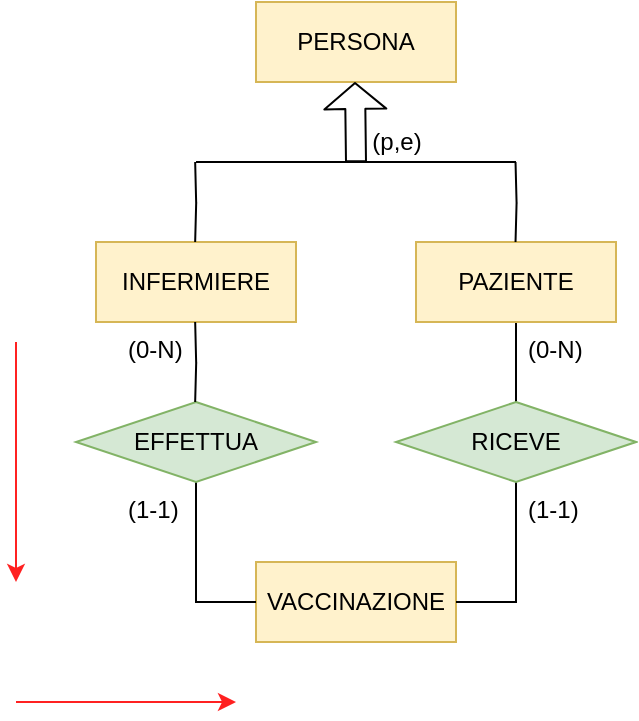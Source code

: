 <mxfile version="14.8.5" type="device"><diagram id="QbQQcN0SAOOBrE9AgQFX" name="Page-1"><mxGraphModel dx="1038" dy="575" grid="1" gridSize="10" guides="1" tooltips="1" connect="1" arrows="1" fold="1" page="1" pageScale="1" pageWidth="827" pageHeight="1169" math="0" shadow="0"><root><mxCell id="0"/><mxCell id="1" parent="0"/><mxCell id="dHP2cFrB0GIIFhWbW31G-1" value="PERSONA" style="whiteSpace=wrap;html=1;align=center;fillColor=#fff2cc;strokeColor=#d6b656;" vertex="1" parent="1"><mxGeometry x="350" y="190" width="100" height="40" as="geometry"/></mxCell><mxCell id="dHP2cFrB0GIIFhWbW31G-3" value="" style="shape=flexArrow;endArrow=classic;html=1;fontSize=9;endSize=4;" edge="1" parent="1"><mxGeometry width="50" height="50" relative="1" as="geometry"><mxPoint x="400" y="270" as="sourcePoint"/><mxPoint x="399.5" y="230" as="targetPoint"/></mxGeometry></mxCell><mxCell id="dHP2cFrB0GIIFhWbW31G-4" value="" style="endArrow=none;html=1;fontSize=9;endSize=4;" edge="1" parent="1"><mxGeometry width="50" height="50" relative="1" as="geometry"><mxPoint x="320" y="270" as="sourcePoint"/><mxPoint x="480" y="270" as="targetPoint"/></mxGeometry></mxCell><mxCell id="dHP2cFrB0GIIFhWbW31G-5" value="(p,e)" style="text;html=1;align=center;verticalAlign=middle;resizable=0;points=[];autosize=1;strokeColor=none;fontSize=12;" vertex="1" parent="1"><mxGeometry x="400" y="250" width="40" height="20" as="geometry"/></mxCell><mxCell id="dHP2cFrB0GIIFhWbW31G-6" value="INFERMIERE" style="whiteSpace=wrap;html=1;align=center;fontSize=12;fillColor=#fff2cc;strokeColor=#d6b656;" vertex="1" parent="1"><mxGeometry x="270" y="310" width="100" height="40" as="geometry"/></mxCell><mxCell id="dHP2cFrB0GIIFhWbW31G-7" style="edgeStyle=orthogonalEdgeStyle;rounded=0;orthogonalLoop=1;jettySize=auto;html=1;exitX=0.5;exitY=1;exitDx=0;exitDy=0;entryX=0.5;entryY=0;entryDx=0;entryDy=0;endArrow=none;endFill=0;" edge="1" parent="1" source="dHP2cFrB0GIIFhWbW31G-8" target="dHP2cFrB0GIIFhWbW31G-16"><mxGeometry relative="1" as="geometry"/></mxCell><mxCell id="dHP2cFrB0GIIFhWbW31G-8" value="PAZIENTE" style="whiteSpace=wrap;html=1;align=center;fontSize=12;fillColor=#fff2cc;strokeColor=#d6b656;" vertex="1" parent="1"><mxGeometry x="430" y="310" width="100" height="40" as="geometry"/></mxCell><mxCell id="dHP2cFrB0GIIFhWbW31G-12" value="VACCINAZIONE" style="whiteSpace=wrap;html=1;align=center;fillColor=#fff2cc;strokeColor=#d6b656;" vertex="1" parent="1"><mxGeometry x="350" y="470" width="100" height="40" as="geometry"/></mxCell><mxCell id="dHP2cFrB0GIIFhWbW31G-13" style="edgeStyle=orthogonalEdgeStyle;rounded=0;orthogonalLoop=1;jettySize=auto;html=1;exitX=0.5;exitY=1;exitDx=0;exitDy=0;entryX=0;entryY=0.5;entryDx=0;entryDy=0;endArrow=none;endFill=0;" edge="1" parent="1" source="dHP2cFrB0GIIFhWbW31G-14" target="dHP2cFrB0GIIFhWbW31G-12"><mxGeometry relative="1" as="geometry"/></mxCell><mxCell id="dHP2cFrB0GIIFhWbW31G-14" value="EFFETTUA" style="shape=rhombus;perimeter=rhombusPerimeter;whiteSpace=wrap;html=1;align=center;fillColor=#d5e8d4;strokeColor=#82b366;" vertex="1" parent="1"><mxGeometry x="260" y="390" width="120" height="40" as="geometry"/></mxCell><mxCell id="dHP2cFrB0GIIFhWbW31G-15" style="edgeStyle=orthogonalEdgeStyle;rounded=0;orthogonalLoop=1;jettySize=auto;html=1;exitX=0.5;exitY=1;exitDx=0;exitDy=0;entryX=1;entryY=0.5;entryDx=0;entryDy=0;endArrow=none;endFill=0;" edge="1" parent="1" source="dHP2cFrB0GIIFhWbW31G-16" target="dHP2cFrB0GIIFhWbW31G-12"><mxGeometry relative="1" as="geometry"/></mxCell><mxCell id="dHP2cFrB0GIIFhWbW31G-16" value="RICEVE" style="shape=rhombus;perimeter=rhombusPerimeter;whiteSpace=wrap;html=1;align=center;fillColor=#d5e8d4;strokeColor=#82b366;" vertex="1" parent="1"><mxGeometry x="420" y="390" width="120" height="40" as="geometry"/></mxCell><mxCell id="dHP2cFrB0GIIFhWbW31G-17" style="edgeStyle=orthogonalEdgeStyle;rounded=0;orthogonalLoop=1;jettySize=auto;html=1;exitX=0.5;exitY=0;exitDx=0;exitDy=0;entryX=0.5;entryY=1;entryDx=0;entryDy=0;fontSize=9;startArrow=none;startFill=0;endArrow=none;endFill=0;endSize=4;" edge="1" parent="1"><mxGeometry relative="1" as="geometry"><mxPoint x="319.58" y="310" as="sourcePoint"/><mxPoint x="319.58" y="270" as="targetPoint"/></mxGeometry></mxCell><mxCell id="dHP2cFrB0GIIFhWbW31G-18" style="edgeStyle=orthogonalEdgeStyle;rounded=0;orthogonalLoop=1;jettySize=auto;html=1;exitX=0.5;exitY=0;exitDx=0;exitDy=0;entryX=0.5;entryY=1;entryDx=0;entryDy=0;fontSize=9;startArrow=none;startFill=0;endArrow=none;endFill=0;endSize=4;" edge="1" parent="1"><mxGeometry relative="1" as="geometry"><mxPoint x="479.76" y="310" as="sourcePoint"/><mxPoint x="479.76" y="270" as="targetPoint"/></mxGeometry></mxCell><mxCell id="dHP2cFrB0GIIFhWbW31G-19" style="edgeStyle=orthogonalEdgeStyle;rounded=0;orthogonalLoop=1;jettySize=auto;html=1;exitX=0.5;exitY=0;exitDx=0;exitDy=0;entryX=0.5;entryY=1;entryDx=0;entryDy=0;fontSize=9;startArrow=none;startFill=0;endArrow=none;endFill=0;endSize=4;" edge="1" parent="1"><mxGeometry relative="1" as="geometry"><mxPoint x="319.58" y="390" as="sourcePoint"/><mxPoint x="319.58" y="350" as="targetPoint"/></mxGeometry></mxCell><mxCell id="dHP2cFrB0GIIFhWbW31G-53" value="(0-N)" style="text;strokeColor=none;fillColor=none;spacingLeft=4;spacingRight=4;overflow=hidden;rotatable=0;points=[[0,0.5],[1,0.5]];portConstraint=eastwest;fontSize=12;" vertex="1" parent="1"><mxGeometry x="280" y="350" width="40" height="30" as="geometry"/></mxCell><mxCell id="dHP2cFrB0GIIFhWbW31G-54" value="(0-N)" style="text;strokeColor=none;fillColor=none;spacingLeft=4;spacingRight=4;overflow=hidden;rotatable=0;points=[[0,0.5],[1,0.5]];portConstraint=eastwest;fontSize=12;" vertex="1" parent="1"><mxGeometry x="480" y="350" width="40" height="30" as="geometry"/></mxCell><mxCell id="dHP2cFrB0GIIFhWbW31G-55" value="(1-1)" style="text;strokeColor=none;fillColor=none;spacingLeft=4;spacingRight=4;overflow=hidden;rotatable=0;points=[[0,0.5],[1,0.5]];portConstraint=eastwest;fontSize=12;" vertex="1" parent="1"><mxGeometry x="280" y="430" width="40" height="30" as="geometry"/></mxCell><mxCell id="dHP2cFrB0GIIFhWbW31G-56" value="(1-1)" style="text;strokeColor=none;fillColor=none;spacingLeft=4;spacingRight=4;overflow=hidden;rotatable=0;points=[[0,0.5],[1,0.5]];portConstraint=eastwest;fontSize=12;" vertex="1" parent="1"><mxGeometry x="480" y="430" width="40" height="30" as="geometry"/></mxCell><mxCell id="dHP2cFrB0GIIFhWbW31G-63" value="" style="endArrow=classic;html=1;fillColor=#f8cecc;strokeColor=#FF2121;" edge="1" parent="1"><mxGeometry width="50" height="50" relative="1" as="geometry"><mxPoint x="230" y="360" as="sourcePoint"/><mxPoint x="230" y="480" as="targetPoint"/></mxGeometry></mxCell><mxCell id="dHP2cFrB0GIIFhWbW31G-64" value="" style="endArrow=classic;html=1;fillColor=#f8cecc;strokeColor=#FF2121;" edge="1" parent="1"><mxGeometry width="50" height="50" relative="1" as="geometry"><mxPoint x="230" y="540" as="sourcePoint"/><mxPoint x="340" y="540" as="targetPoint"/></mxGeometry></mxCell></root></mxGraphModel></diagram></mxfile>